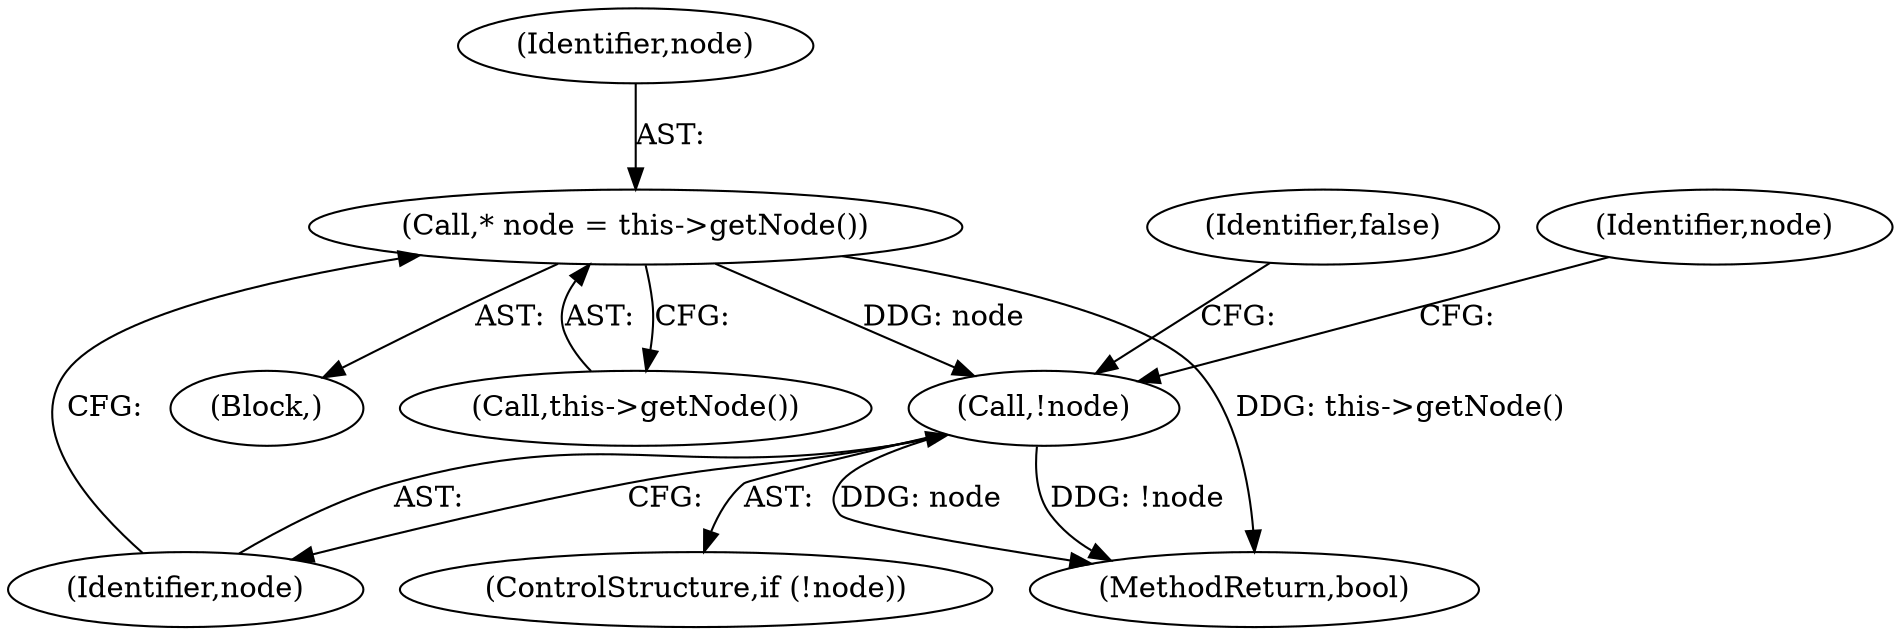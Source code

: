 digraph "0_Chrome_d27468a832d5316884bd02f459cbf493697fd7e1_12@pointer" {
"1000103" [label="(Call,* node = this->getNode())"];
"1000107" [label="(Call,!node)"];
"1000108" [label="(Identifier,node)"];
"1000104" [label="(Identifier,node)"];
"1000110" [label="(Identifier,false)"];
"1000106" [label="(ControlStructure,if (!node))"];
"1000107" [label="(Call,!node)"];
"1000101" [label="(Block,)"];
"1000105" [label="(Call,this->getNode())"];
"1000138" [label="(MethodReturn,bool)"];
"1000114" [label="(Identifier,node)"];
"1000103" [label="(Call,* node = this->getNode())"];
"1000103" -> "1000101"  [label="AST: "];
"1000103" -> "1000105"  [label="CFG: "];
"1000104" -> "1000103"  [label="AST: "];
"1000105" -> "1000103"  [label="AST: "];
"1000108" -> "1000103"  [label="CFG: "];
"1000103" -> "1000138"  [label="DDG: this->getNode()"];
"1000103" -> "1000107"  [label="DDG: node"];
"1000107" -> "1000106"  [label="AST: "];
"1000107" -> "1000108"  [label="CFG: "];
"1000108" -> "1000107"  [label="AST: "];
"1000110" -> "1000107"  [label="CFG: "];
"1000114" -> "1000107"  [label="CFG: "];
"1000107" -> "1000138"  [label="DDG: node"];
"1000107" -> "1000138"  [label="DDG: !node"];
}
